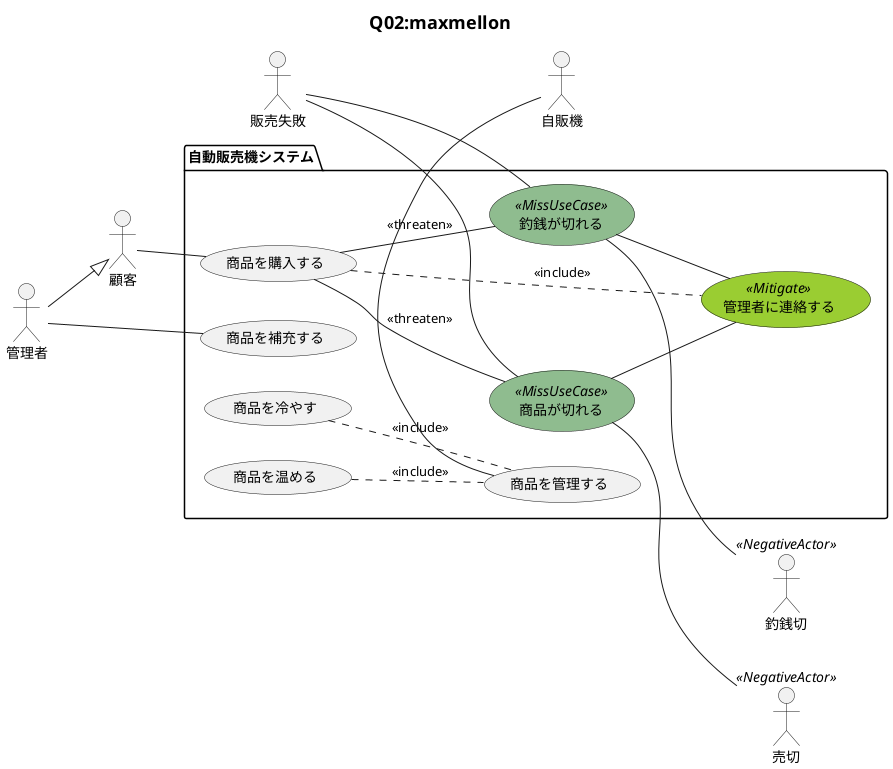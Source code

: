 @startuml Q02.png
title <size:18>Q02:maxmellon</size>
actor 顧客 as user
actor 管理者 as admin
actor 自販機 as vending

actor 販売失敗 as missSale

user <|-up- admin

left to right direction

skinparam usecase {
  BackgroundColor<<MissUseCase>> DarkSeaGreen
  BackgroundColor<<NegativeActor>> DarkSeaGreen
  BackgroundColor<<Mitigate>> YellowGreen
}

actor 釣銭切 as lostedChange <<NegativeActor>>
actor 売切   as soledOut     <<NegativeActor>>

package "自動販売機システム" {

  usecase (商品を購入する)   as buyCase
  usecase (商品を補充する)   as chargeCase
  usecase (商品を管理する)   as manageCase
  usecase (商品を温める)     as heat
  usecase (商品を冷やす)     as cold

  usecase (釣銭が切れる)     as lostChange  <<MissUseCase>>
  usecase (商品が切れる)     as lostProduct <<MissUseCase>>

  usecase (管理者に連絡する) as connectAdmin <<Mitigate>>

  user    -- buyCase
  admin   -- chargeCase

  buyCase -- lostChange  : <<threaten>>
  buyCase -- lostProduct : <<threaten>>

  buyCase .. connectAdmin : <<include>>

  lostChange  -up- missSale
  lostProduct -up- missSale

  lostChange  -down- lostedChange
  lostProduct -down- soledOut

  lostChange  -- connectAdmin <<mitigate>>
  lostProduct -- connectAdmin <<mitigate>>

  heat .. manageCase : <<include>>
  cold .. manageCase : <<include>>

  vending -right- manageCase
}
@enduml
